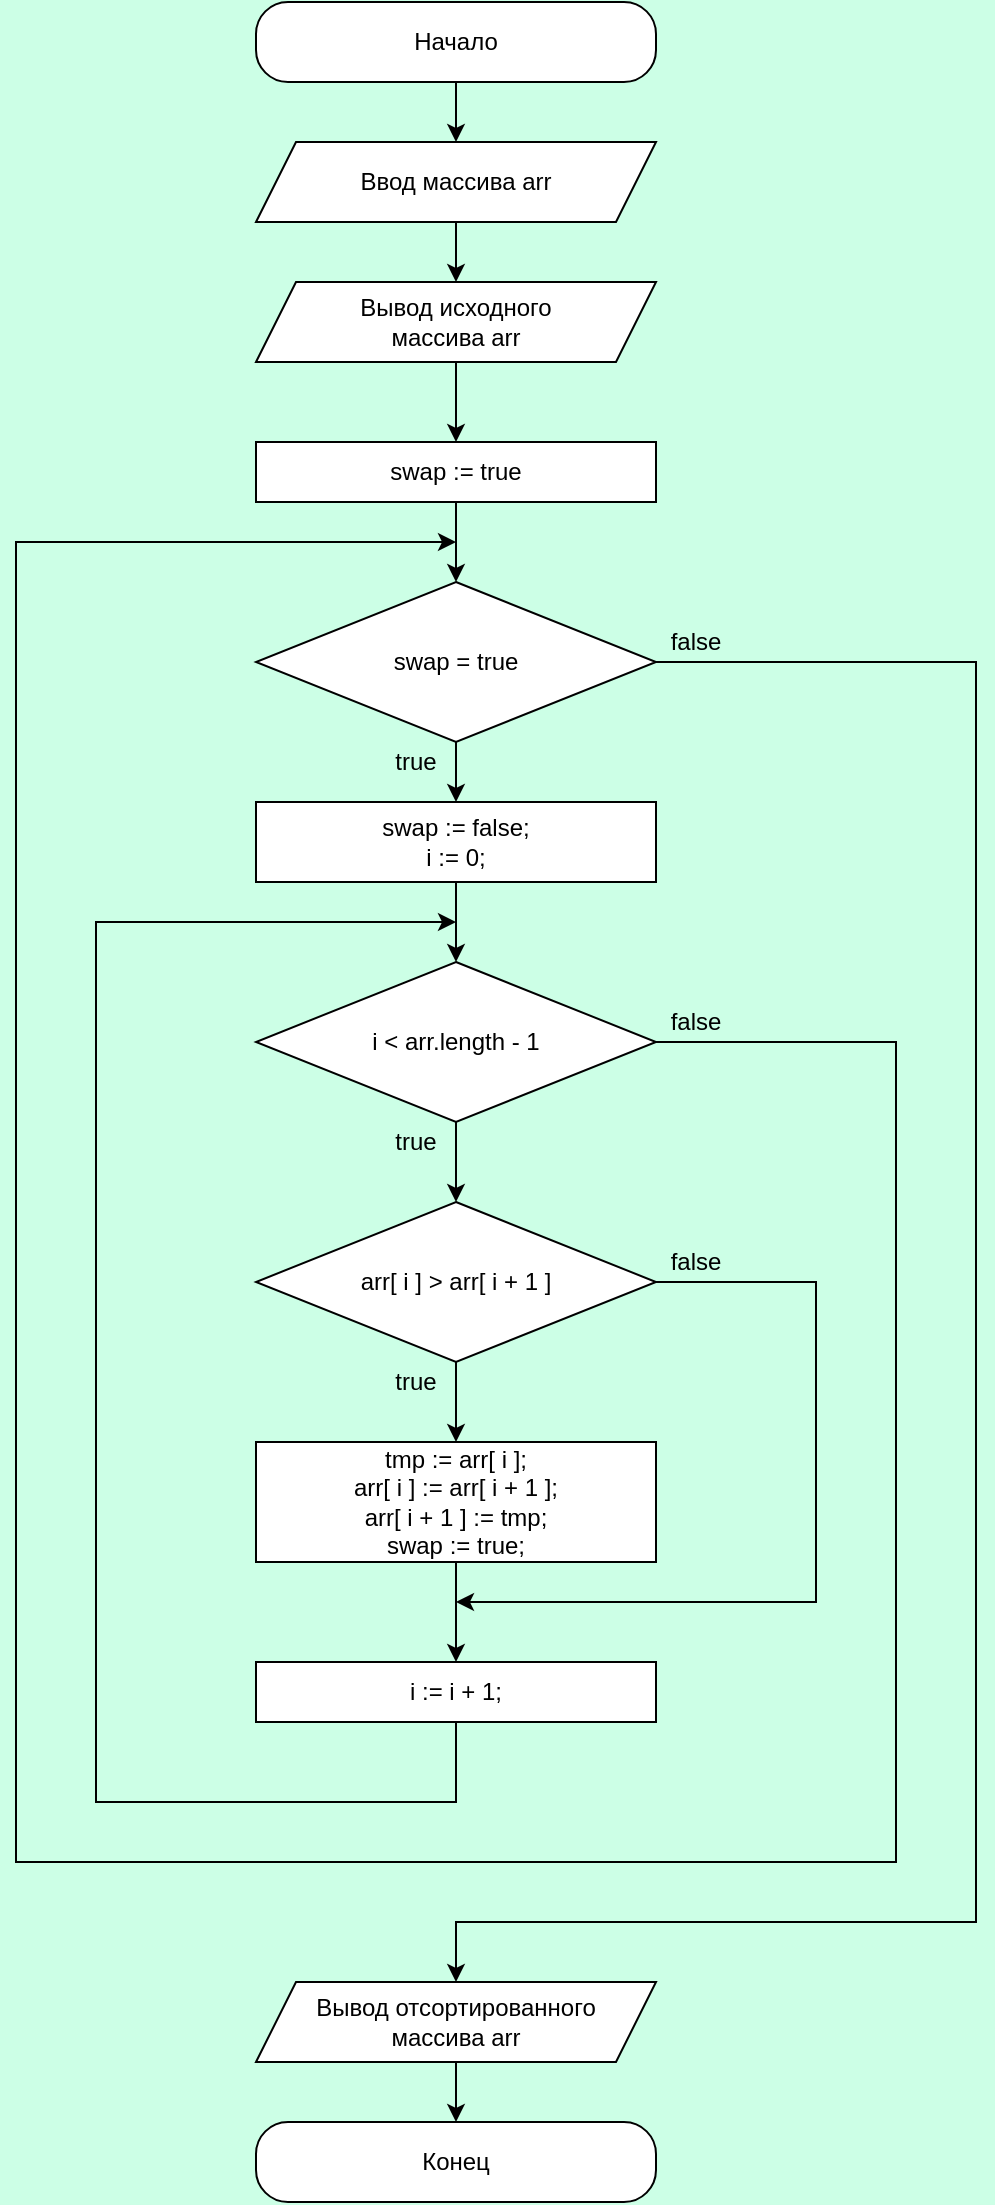 <mxfile version="13.7.7" type="google"><diagram id="C5RBs43oDa-KdzZeNtuy" name="Page-1"><mxGraphModel dx="1422" dy="790" grid="1" gridSize="10" guides="1" tooltips="1" connect="1" arrows="1" fold="1" page="1" pageScale="1" pageWidth="827" pageHeight="1169" background="#CCFFE6" math="0" shadow="0"><root><mxCell id="WIyWlLk6GJQsqaUBKTNV-0"/><mxCell id="WIyWlLk6GJQsqaUBKTNV-1" parent="WIyWlLk6GJQsqaUBKTNV-0"/><mxCell id="u7EnV584JuGurwevwrIl-7" style="edgeStyle=orthogonalEdgeStyle;rounded=0;orthogonalLoop=1;jettySize=auto;html=1;exitX=0.5;exitY=1;exitDx=0;exitDy=0;entryX=0.5;entryY=0;entryDx=0;entryDy=0;" edge="1" parent="WIyWlLk6GJQsqaUBKTNV-1" source="u7EnV584JuGurwevwrIl-0" target="u7EnV584JuGurwevwrIl-5"><mxGeometry relative="1" as="geometry"/></mxCell><mxCell id="u7EnV584JuGurwevwrIl-0" value="swap := true" style="rounded=0;whiteSpace=wrap;html=1;" vertex="1" parent="WIyWlLk6GJQsqaUBKTNV-1"><mxGeometry x="240" y="260" width="200" height="30" as="geometry"/></mxCell><mxCell id="u7EnV584JuGurwevwrIl-4" style="edgeStyle=orthogonalEdgeStyle;rounded=0;orthogonalLoop=1;jettySize=auto;html=1;exitX=0.5;exitY=1;exitDx=0;exitDy=0;entryX=0.5;entryY=0;entryDx=0;entryDy=0;" edge="1" parent="WIyWlLk6GJQsqaUBKTNV-1" source="u7EnV584JuGurwevwrIl-2" target="u7EnV584JuGurwevwrIl-3"><mxGeometry relative="1" as="geometry"/></mxCell><mxCell id="u7EnV584JuGurwevwrIl-2" value="Начало" style="rounded=1;whiteSpace=wrap;html=1;arcSize=40;" vertex="1" parent="WIyWlLk6GJQsqaUBKTNV-1"><mxGeometry x="240" y="40" width="200" height="40" as="geometry"/></mxCell><mxCell id="u7EnV584JuGurwevwrIl-36" style="edgeStyle=orthogonalEdgeStyle;rounded=0;orthogonalLoop=1;jettySize=auto;html=1;exitX=0.5;exitY=1;exitDx=0;exitDy=0;entryX=0.5;entryY=0;entryDx=0;entryDy=0;" edge="1" parent="WIyWlLk6GJQsqaUBKTNV-1" source="u7EnV584JuGurwevwrIl-3" target="u7EnV584JuGurwevwrIl-35"><mxGeometry relative="1" as="geometry"/></mxCell><mxCell id="u7EnV584JuGurwevwrIl-3" value="Ввод массива arr" style="shape=parallelogram;perimeter=parallelogramPerimeter;whiteSpace=wrap;html=1;fixedSize=1;" vertex="1" parent="WIyWlLk6GJQsqaUBKTNV-1"><mxGeometry x="240" y="110" width="200" height="40" as="geometry"/></mxCell><mxCell id="u7EnV584JuGurwevwrIl-9" style="edgeStyle=orthogonalEdgeStyle;rounded=0;orthogonalLoop=1;jettySize=auto;html=1;exitX=1;exitY=0.5;exitDx=0;exitDy=0;entryX=0.5;entryY=0;entryDx=0;entryDy=0;" edge="1" parent="WIyWlLk6GJQsqaUBKTNV-1" source="u7EnV584JuGurwevwrIl-5" target="u7EnV584JuGurwevwrIl-33"><mxGeometry relative="1" as="geometry"><mxPoint x="340" y="1040" as="targetPoint"/><Array as="points"><mxPoint x="600" y="370"/><mxPoint x="600" y="1000"/><mxPoint x="340" y="1000"/></Array></mxGeometry></mxCell><mxCell id="u7EnV584JuGurwevwrIl-14" style="edgeStyle=orthogonalEdgeStyle;rounded=0;orthogonalLoop=1;jettySize=auto;html=1;exitX=0.5;exitY=1;exitDx=0;exitDy=0;entryX=0.5;entryY=0;entryDx=0;entryDy=0;" edge="1" parent="WIyWlLk6GJQsqaUBKTNV-1" source="u7EnV584JuGurwevwrIl-5" target="u7EnV584JuGurwevwrIl-13"><mxGeometry relative="1" as="geometry"/></mxCell><mxCell id="u7EnV584JuGurwevwrIl-5" value="swap = true" style="rhombus;whiteSpace=wrap;html=1;" vertex="1" parent="WIyWlLk6GJQsqaUBKTNV-1"><mxGeometry x="240" y="330" width="200" height="80" as="geometry"/></mxCell><mxCell id="u7EnV584JuGurwevwrIl-8" value="Конец" style="rounded=1;whiteSpace=wrap;html=1;arcSize=40;" vertex="1" parent="WIyWlLk6GJQsqaUBKTNV-1"><mxGeometry x="240" y="1100" width="200" height="40" as="geometry"/></mxCell><mxCell id="u7EnV584JuGurwevwrIl-10" value="false" style="text;html=1;strokeColor=none;fillColor=none;align=center;verticalAlign=middle;whiteSpace=wrap;rounded=0;" vertex="1" parent="WIyWlLk6GJQsqaUBKTNV-1"><mxGeometry x="440" y="350" width="40" height="20" as="geometry"/></mxCell><mxCell id="u7EnV584JuGurwevwrIl-30" style="edgeStyle=orthogonalEdgeStyle;rounded=0;orthogonalLoop=1;jettySize=auto;html=1;exitX=1;exitY=0.5;exitDx=0;exitDy=0;" edge="1" parent="WIyWlLk6GJQsqaUBKTNV-1" source="u7EnV584JuGurwevwrIl-11"><mxGeometry relative="1" as="geometry"><mxPoint x="340" y="310" as="targetPoint"/><Array as="points"><mxPoint x="560" y="560"/><mxPoint x="560" y="970"/><mxPoint x="120" y="970"/><mxPoint x="120" y="310"/></Array></mxGeometry></mxCell><mxCell id="u7EnV584JuGurwevwrIl-37" style="edgeStyle=orthogonalEdgeStyle;rounded=0;orthogonalLoop=1;jettySize=auto;html=1;exitX=0.5;exitY=1;exitDx=0;exitDy=0;entryX=0.5;entryY=0;entryDx=0;entryDy=0;" edge="1" parent="WIyWlLk6GJQsqaUBKTNV-1" source="u7EnV584JuGurwevwrIl-11" target="u7EnV584JuGurwevwrIl-20"><mxGeometry relative="1" as="geometry"/></mxCell><mxCell id="u7EnV584JuGurwevwrIl-11" value="i &amp;lt; arr.length - 1" style="rhombus;whiteSpace=wrap;html=1;" vertex="1" parent="WIyWlLk6GJQsqaUBKTNV-1"><mxGeometry x="240" y="520" width="200" height="80" as="geometry"/></mxCell><mxCell id="u7EnV584JuGurwevwrIl-32" style="edgeStyle=orthogonalEdgeStyle;rounded=0;orthogonalLoop=1;jettySize=auto;html=1;exitX=0.5;exitY=1;exitDx=0;exitDy=0;" edge="1" parent="WIyWlLk6GJQsqaUBKTNV-1" source="u7EnV584JuGurwevwrIl-12"><mxGeometry relative="1" as="geometry"><mxPoint x="340" y="500" as="targetPoint"/><Array as="points"><mxPoint x="340" y="940"/><mxPoint x="160" y="940"/><mxPoint x="160" y="500"/></Array></mxGeometry></mxCell><mxCell id="u7EnV584JuGurwevwrIl-12" value="i := i + 1;" style="rounded=0;whiteSpace=wrap;html=1;" vertex="1" parent="WIyWlLk6GJQsqaUBKTNV-1"><mxGeometry x="240" y="870" width="200" height="30" as="geometry"/></mxCell><mxCell id="u7EnV584JuGurwevwrIl-15" style="edgeStyle=orthogonalEdgeStyle;rounded=0;orthogonalLoop=1;jettySize=auto;html=1;exitX=0.5;exitY=1;exitDx=0;exitDy=0;entryX=0.5;entryY=0;entryDx=0;entryDy=0;" edge="1" parent="WIyWlLk6GJQsqaUBKTNV-1" source="u7EnV584JuGurwevwrIl-13" target="u7EnV584JuGurwevwrIl-11"><mxGeometry relative="1" as="geometry"/></mxCell><mxCell id="u7EnV584JuGurwevwrIl-13" value="swap := false;&lt;br&gt;i := 0;" style="rounded=0;whiteSpace=wrap;html=1;" vertex="1" parent="WIyWlLk6GJQsqaUBKTNV-1"><mxGeometry x="240" y="440" width="200" height="40" as="geometry"/></mxCell><mxCell id="u7EnV584JuGurwevwrIl-17" value="true" style="text;html=1;strokeColor=none;fillColor=none;align=center;verticalAlign=middle;whiteSpace=wrap;rounded=0;" vertex="1" parent="WIyWlLk6GJQsqaUBKTNV-1"><mxGeometry x="300" y="410" width="40" height="20" as="geometry"/></mxCell><mxCell id="u7EnV584JuGurwevwrIl-18" value="true" style="text;html=1;strokeColor=none;fillColor=none;align=center;verticalAlign=middle;whiteSpace=wrap;rounded=0;" vertex="1" parent="WIyWlLk6GJQsqaUBKTNV-1"><mxGeometry x="300" y="600" width="40" height="20" as="geometry"/></mxCell><mxCell id="u7EnV584JuGurwevwrIl-19" value="false" style="text;html=1;strokeColor=none;fillColor=none;align=center;verticalAlign=middle;whiteSpace=wrap;rounded=0;" vertex="1" parent="WIyWlLk6GJQsqaUBKTNV-1"><mxGeometry x="440" y="540" width="40" height="20" as="geometry"/></mxCell><mxCell id="u7EnV584JuGurwevwrIl-24" style="edgeStyle=orthogonalEdgeStyle;rounded=0;orthogonalLoop=1;jettySize=auto;html=1;exitX=1;exitY=0.5;exitDx=0;exitDy=0;" edge="1" parent="WIyWlLk6GJQsqaUBKTNV-1" source="u7EnV584JuGurwevwrIl-20"><mxGeometry relative="1" as="geometry"><mxPoint x="340" y="840" as="targetPoint"/><Array as="points"><mxPoint x="520" y="680"/><mxPoint x="520" y="840"/><mxPoint x="340" y="840"/></Array></mxGeometry></mxCell><mxCell id="u7EnV584JuGurwevwrIl-28" style="edgeStyle=orthogonalEdgeStyle;rounded=0;orthogonalLoop=1;jettySize=auto;html=1;exitX=0.5;exitY=1;exitDx=0;exitDy=0;entryX=0.5;entryY=0;entryDx=0;entryDy=0;" edge="1" parent="WIyWlLk6GJQsqaUBKTNV-1" source="u7EnV584JuGurwevwrIl-20" target="u7EnV584JuGurwevwrIl-27"><mxGeometry relative="1" as="geometry"/></mxCell><mxCell id="u7EnV584JuGurwevwrIl-20" value="arr[ i ] &amp;gt; arr[ i + 1 ]" style="rhombus;whiteSpace=wrap;html=1;" vertex="1" parent="WIyWlLk6GJQsqaUBKTNV-1"><mxGeometry x="240" y="640" width="200" height="80" as="geometry"/></mxCell><mxCell id="u7EnV584JuGurwevwrIl-25" value="false" style="text;html=1;strokeColor=none;fillColor=none;align=center;verticalAlign=middle;whiteSpace=wrap;rounded=0;" vertex="1" parent="WIyWlLk6GJQsqaUBKTNV-1"><mxGeometry x="440" y="660" width="40" height="20" as="geometry"/></mxCell><mxCell id="u7EnV584JuGurwevwrIl-26" value="true" style="text;html=1;strokeColor=none;fillColor=none;align=center;verticalAlign=middle;whiteSpace=wrap;rounded=0;" vertex="1" parent="WIyWlLk6GJQsqaUBKTNV-1"><mxGeometry x="300" y="720" width="40" height="20" as="geometry"/></mxCell><mxCell id="u7EnV584JuGurwevwrIl-40" style="edgeStyle=orthogonalEdgeStyle;rounded=0;orthogonalLoop=1;jettySize=auto;html=1;exitX=0.5;exitY=1;exitDx=0;exitDy=0;entryX=0.5;entryY=0;entryDx=0;entryDy=0;" edge="1" parent="WIyWlLk6GJQsqaUBKTNV-1" source="u7EnV584JuGurwevwrIl-27" target="u7EnV584JuGurwevwrIl-12"><mxGeometry relative="1" as="geometry"/></mxCell><mxCell id="u7EnV584JuGurwevwrIl-27" value="tmp := arr[ i ];&lt;br&gt;arr[ i ] := arr[ i + 1 ];&lt;br&gt;arr[ i + 1 ] := tmp;&lt;br&gt;swap := true;" style="rounded=0;whiteSpace=wrap;html=1;" vertex="1" parent="WIyWlLk6GJQsqaUBKTNV-1"><mxGeometry x="240" y="760" width="200" height="60" as="geometry"/></mxCell><mxCell id="u7EnV584JuGurwevwrIl-34" style="edgeStyle=orthogonalEdgeStyle;rounded=0;orthogonalLoop=1;jettySize=auto;html=1;exitX=0.5;exitY=1;exitDx=0;exitDy=0;entryX=0.5;entryY=0;entryDx=0;entryDy=0;" edge="1" parent="WIyWlLk6GJQsqaUBKTNV-1" source="u7EnV584JuGurwevwrIl-33" target="u7EnV584JuGurwevwrIl-8"><mxGeometry relative="1" as="geometry"/></mxCell><mxCell id="u7EnV584JuGurwevwrIl-33" value="Вывод отсортированного&lt;br&gt;массива arr" style="shape=parallelogram;perimeter=parallelogramPerimeter;whiteSpace=wrap;html=1;fixedSize=1;" vertex="1" parent="WIyWlLk6GJQsqaUBKTNV-1"><mxGeometry x="240" y="1030" width="200" height="40" as="geometry"/></mxCell><mxCell id="u7EnV584JuGurwevwrIl-41" style="edgeStyle=orthogonalEdgeStyle;rounded=0;orthogonalLoop=1;jettySize=auto;html=1;exitX=0.5;exitY=1;exitDx=0;exitDy=0;entryX=0.5;entryY=0;entryDx=0;entryDy=0;" edge="1" parent="WIyWlLk6GJQsqaUBKTNV-1" source="u7EnV584JuGurwevwrIl-35" target="u7EnV584JuGurwevwrIl-0"><mxGeometry relative="1" as="geometry"/></mxCell><mxCell id="u7EnV584JuGurwevwrIl-35" value="Вывод исходного&lt;br&gt;массива arr" style="shape=parallelogram;perimeter=parallelogramPerimeter;whiteSpace=wrap;html=1;fixedSize=1;" vertex="1" parent="WIyWlLk6GJQsqaUBKTNV-1"><mxGeometry x="240" y="180" width="200" height="40" as="geometry"/></mxCell></root></mxGraphModel></diagram></mxfile>